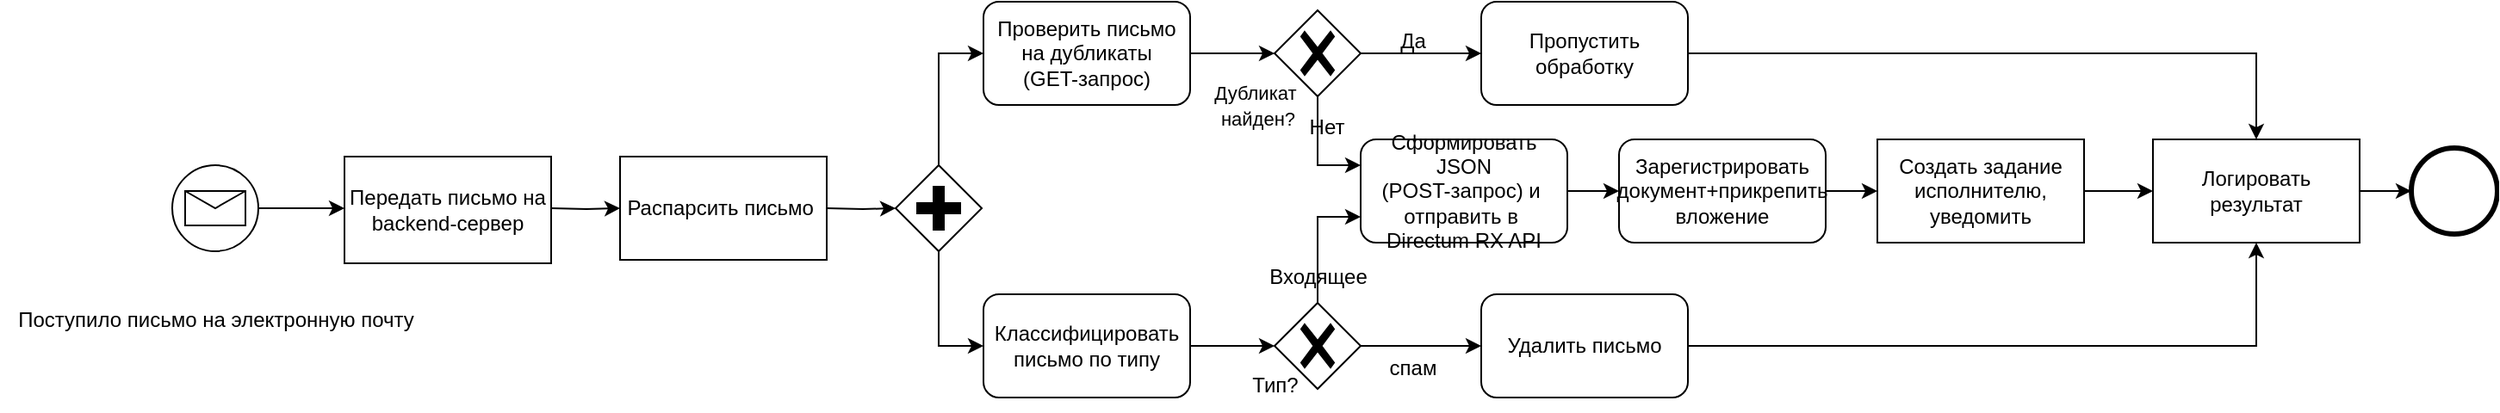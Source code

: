 <mxfile version="27.1.4">
  <diagram id="CBeHgDCRPvaqWZCi-Q7E" name="Страница — 1">
    <mxGraphModel dx="3080" dy="788" grid="1" gridSize="10" guides="1" tooltips="1" connect="1" arrows="1" fold="1" page="1" pageScale="1" pageWidth="1654" pageHeight="1169" math="0" shadow="0">
      <root>
        <mxCell id="0" />
        <mxCell id="1" parent="0" />
        <mxCell id="uPNVgdM4NZMy6NxIwCiw-46" style="edgeStyle=orthogonalEdgeStyle;rounded=0;orthogonalLoop=1;jettySize=auto;html=1;exitX=1;exitY=0.5;exitDx=0;exitDy=0;exitPerimeter=0;entryX=0;entryY=0.5;entryDx=0;entryDy=0;" edge="1" parent="1" source="uPNVgdM4NZMy6NxIwCiw-21">
          <mxGeometry relative="1" as="geometry">
            <mxPoint x="140" y="310" as="targetPoint" />
          </mxGeometry>
        </mxCell>
        <mxCell id="uPNVgdM4NZMy6NxIwCiw-21" value="" style="points=[[0.145,0.145,0],[0.5,0,0],[0.855,0.145,0],[1,0.5,0],[0.855,0.855,0],[0.5,1,0],[0.145,0.855,0],[0,0.5,0]];shape=mxgraph.bpmn.event;html=1;verticalLabelPosition=bottom;labelBackgroundColor=#ffffff;verticalAlign=top;align=center;perimeter=ellipsePerimeter;outlineConnect=0;outline=standard;symbol=message;flipV=0;aspect=fixed;" vertex="1" parent="1">
          <mxGeometry x="40" y="285" width="50" height="50" as="geometry" />
        </mxCell>
        <mxCell id="uPNVgdM4NZMy6NxIwCiw-22" value="&lt;span style=&quot;text-wrap-mode: wrap;&quot;&gt;Поступило письмо на электронную почту&lt;/span&gt;" style="text;html=1;align=center;verticalAlign=middle;resizable=0;points=[];autosize=1;strokeColor=none;fillColor=none;" vertex="1" parent="1">
          <mxGeometry x="-60" y="360" width="250" height="30" as="geometry" />
        </mxCell>
        <mxCell id="uPNVgdM4NZMy6NxIwCiw-53" value="" style="edgeStyle=orthogonalEdgeStyle;rounded=0;orthogonalLoop=1;jettySize=auto;html=1;" edge="1" parent="1" source="uPNVgdM4NZMy6NxIwCiw-24" target="uPNVgdM4NZMy6NxIwCiw-33">
          <mxGeometry relative="1" as="geometry" />
        </mxCell>
        <mxCell id="uPNVgdM4NZMy6NxIwCiw-24" value="Проверить письмо на дубликаты&lt;div&gt;(GET-запрос)&lt;/div&gt;" style="rounded=1;whiteSpace=wrap;html=1;" vertex="1" parent="1">
          <mxGeometry x="511" y="190" width="120" height="60" as="geometry" />
        </mxCell>
        <mxCell id="uPNVgdM4NZMy6NxIwCiw-47" style="edgeStyle=orthogonalEdgeStyle;rounded=0;orthogonalLoop=1;jettySize=auto;html=1;exitX=1;exitY=0.5;exitDx=0;exitDy=0;entryX=0;entryY=0.5;entryDx=0;entryDy=0;" edge="1" parent="1">
          <mxGeometry relative="1" as="geometry">
            <mxPoint x="260" y="310" as="sourcePoint" />
            <mxPoint x="300" y="310" as="targetPoint" />
          </mxGeometry>
        </mxCell>
        <mxCell id="uPNVgdM4NZMy6NxIwCiw-48" value="" style="edgeStyle=orthogonalEdgeStyle;rounded=0;orthogonalLoop=1;jettySize=auto;html=1;" edge="1" parent="1" target="uPNVgdM4NZMy6NxIwCiw-29">
          <mxGeometry relative="1" as="geometry">
            <mxPoint x="420" y="310" as="sourcePoint" />
          </mxGeometry>
        </mxCell>
        <mxCell id="uPNVgdM4NZMy6NxIwCiw-25" value="&lt;span style=&quot;font-size: 11px; background-color: rgb(255, 255, 255);&quot;&gt;Дубликат&amp;nbsp;&lt;/span&gt;&lt;div&gt;&lt;span style=&quot;font-size: 11px; background-color: rgb(255, 255, 255);&quot;&gt;найден?&lt;/span&gt;&lt;/div&gt;" style="text;html=1;align=center;verticalAlign=middle;resizable=0;points=[];autosize=1;strokeColor=none;fillColor=none;" vertex="1" parent="1">
          <mxGeometry x="635" y="230" width="70" height="40" as="geometry" />
        </mxCell>
        <mxCell id="uPNVgdM4NZMy6NxIwCiw-51" style="edgeStyle=orthogonalEdgeStyle;rounded=0;orthogonalLoop=1;jettySize=auto;html=1;exitX=0.5;exitY=0;exitDx=0;exitDy=0;exitPerimeter=0;entryX=0;entryY=0.5;entryDx=0;entryDy=0;" edge="1" parent="1" source="uPNVgdM4NZMy6NxIwCiw-29" target="uPNVgdM4NZMy6NxIwCiw-24">
          <mxGeometry relative="1" as="geometry" />
        </mxCell>
        <mxCell id="uPNVgdM4NZMy6NxIwCiw-52" style="edgeStyle=orthogonalEdgeStyle;rounded=0;orthogonalLoop=1;jettySize=auto;html=1;exitX=0.5;exitY=1;exitDx=0;exitDy=0;exitPerimeter=0;entryX=0;entryY=0.5;entryDx=0;entryDy=0;" edge="1" parent="1" source="uPNVgdM4NZMy6NxIwCiw-29" target="uPNVgdM4NZMy6NxIwCiw-32">
          <mxGeometry relative="1" as="geometry" />
        </mxCell>
        <mxCell id="uPNVgdM4NZMy6NxIwCiw-29" value="" style="points=[[0.25,0.25,0],[0.5,0,0],[0.75,0.25,0],[1,0.5,0],[0.75,0.75,0],[0.5,1,0],[0.25,0.75,0],[0,0.5,0]];shape=mxgraph.bpmn.gateway2;html=1;verticalLabelPosition=bottom;labelBackgroundColor=#ffffff;verticalAlign=top;align=center;perimeter=rhombusPerimeter;outlineConnect=0;outline=none;symbol=none;gwType=parallel;" vertex="1" parent="1">
          <mxGeometry x="460" y="285" width="50" height="50" as="geometry" />
        </mxCell>
        <mxCell id="uPNVgdM4NZMy6NxIwCiw-32" value="Классифицировать письмо по типу" style="rounded=1;whiteSpace=wrap;html=1;" vertex="1" parent="1">
          <mxGeometry x="511" y="360" width="120" height="60" as="geometry" />
        </mxCell>
        <mxCell id="uPNVgdM4NZMy6NxIwCiw-58" value="" style="edgeStyle=orthogonalEdgeStyle;rounded=0;orthogonalLoop=1;jettySize=auto;html=1;" edge="1" parent="1" source="uPNVgdM4NZMy6NxIwCiw-33" target="uPNVgdM4NZMy6NxIwCiw-57">
          <mxGeometry relative="1" as="geometry" />
        </mxCell>
        <mxCell id="uPNVgdM4NZMy6NxIwCiw-62" style="edgeStyle=orthogonalEdgeStyle;rounded=0;orthogonalLoop=1;jettySize=auto;html=1;exitX=0.5;exitY=1;exitDx=0;exitDy=0;exitPerimeter=0;entryX=0;entryY=0.25;entryDx=0;entryDy=0;" edge="1" parent="1" source="uPNVgdM4NZMy6NxIwCiw-33" target="uPNVgdM4NZMy6NxIwCiw-39">
          <mxGeometry relative="1" as="geometry" />
        </mxCell>
        <mxCell id="uPNVgdM4NZMy6NxIwCiw-33" value="" style="points=[[0.25,0.25,0],[0.5,0,0],[0.75,0.25,0],[1,0.5,0],[0.75,0.75,0],[0.5,1,0],[0.25,0.75,0],[0,0.5,0]];shape=mxgraph.bpmn.gateway2;html=1;verticalLabelPosition=bottom;labelBackgroundColor=#ffffff;verticalAlign=top;align=center;perimeter=rhombusPerimeter;outlineConnect=0;outline=none;symbol=none;gwType=exclusive;" vertex="1" parent="1">
          <mxGeometry x="680" y="195" width="50" height="50" as="geometry" />
        </mxCell>
        <mxCell id="uPNVgdM4NZMy6NxIwCiw-43" style="edgeStyle=orthogonalEdgeStyle;rounded=0;orthogonalLoop=1;jettySize=auto;html=1;exitX=1;exitY=0.5;exitDx=0;exitDy=0;exitPerimeter=0;entryX=0;entryY=0.5;entryDx=0;entryDy=0;" edge="1" parent="1" source="uPNVgdM4NZMy6NxIwCiw-34" target="uPNVgdM4NZMy6NxIwCiw-38">
          <mxGeometry relative="1" as="geometry" />
        </mxCell>
        <mxCell id="uPNVgdM4NZMy6NxIwCiw-61" style="edgeStyle=orthogonalEdgeStyle;rounded=0;orthogonalLoop=1;jettySize=auto;html=1;exitX=0.5;exitY=0;exitDx=0;exitDy=0;exitPerimeter=0;entryX=0;entryY=0.75;entryDx=0;entryDy=0;" edge="1" parent="1" source="uPNVgdM4NZMy6NxIwCiw-34" target="uPNVgdM4NZMy6NxIwCiw-39">
          <mxGeometry relative="1" as="geometry" />
        </mxCell>
        <mxCell id="uPNVgdM4NZMy6NxIwCiw-34" value="" style="points=[[0.25,0.25,0],[0.5,0,0],[0.75,0.25,0],[1,0.5,0],[0.75,0.75,0],[0.5,1,0],[0.25,0.75,0],[0,0.5,0]];shape=mxgraph.bpmn.gateway2;html=1;verticalLabelPosition=bottom;labelBackgroundColor=#ffffff;verticalAlign=top;align=center;perimeter=rhombusPerimeter;outlineConnect=0;outline=none;symbol=none;gwType=exclusive;" vertex="1" parent="1">
          <mxGeometry x="680" y="365" width="50" height="50" as="geometry" />
        </mxCell>
        <mxCell id="uPNVgdM4NZMy6NxIwCiw-38" value="Удалить письмо" style="rounded=1;whiteSpace=wrap;html=1;" vertex="1" parent="1">
          <mxGeometry x="800" y="360" width="120" height="60" as="geometry" />
        </mxCell>
        <mxCell id="uPNVgdM4NZMy6NxIwCiw-65" style="edgeStyle=orthogonalEdgeStyle;rounded=0;orthogonalLoop=1;jettySize=auto;html=1;exitX=1;exitY=0.5;exitDx=0;exitDy=0;entryX=0;entryY=0.5;entryDx=0;entryDy=0;" edge="1" parent="1" source="uPNVgdM4NZMy6NxIwCiw-39" target="uPNVgdM4NZMy6NxIwCiw-40">
          <mxGeometry relative="1" as="geometry" />
        </mxCell>
        <mxCell id="uPNVgdM4NZMy6NxIwCiw-39" value="&lt;span style=&quot;text-wrap-mode: nowrap;&quot;&gt;Сформировать JSON&lt;/span&gt;&lt;div&gt;&lt;span style=&quot;text-wrap-mode: nowrap;&quot;&gt;(POST-запрос) и&amp;nbsp;&lt;/span&gt;&lt;/div&gt;&lt;div&gt;&lt;span style=&quot;text-wrap-mode: nowrap;&quot;&gt;о&lt;/span&gt;&lt;span style=&quot;text-wrap-mode: nowrap; background-color: transparent; color: light-dark(rgb(0, 0, 0), rgb(255, 255, 255));&quot;&gt;тправить в&amp;nbsp;&lt;/span&gt;&lt;/div&gt;&lt;div&gt;&lt;span style=&quot;text-wrap-mode: nowrap; background-color: transparent; color: light-dark(rgb(0, 0, 0), rgb(255, 255, 255));&quot;&gt;Directum RX API&lt;/span&gt;&lt;/div&gt;" style="rounded=1;whiteSpace=wrap;html=1;" vertex="1" parent="1">
          <mxGeometry x="730" y="270" width="120" height="60" as="geometry" />
        </mxCell>
        <mxCell id="uPNVgdM4NZMy6NxIwCiw-40" value="Зарегистрировать документ+прикрепить вложение" style="rounded=1;whiteSpace=wrap;html=1;" vertex="1" parent="1">
          <mxGeometry x="880" y="270" width="120" height="60" as="geometry" />
        </mxCell>
        <mxCell id="uPNVgdM4NZMy6NxIwCiw-72" style="edgeStyle=orthogonalEdgeStyle;rounded=0;orthogonalLoop=1;jettySize=auto;html=1;exitX=1;exitY=0.5;exitDx=0;exitDy=0;exitPerimeter=0;" edge="1" parent="1" source="uPNVgdM4NZMy6NxIwCiw-41" target="uPNVgdM4NZMy6NxIwCiw-71">
          <mxGeometry relative="1" as="geometry" />
        </mxCell>
        <mxCell id="uPNVgdM4NZMy6NxIwCiw-41" value="Создать задание исполнителю, уведомить" style="points=[[0.25,0,0],[0.5,0,0],[0.75,0,0],[1,0.25,0],[1,0.5,0],[1,0.75,0],[0.75,1,0],[0.5,1,0],[0.25,1,0],[0,0.75,0],[0,0.5,0],[0,0.25,0]];shape=mxgraph.bpmn.task2;whiteSpace=wrap;rectStyle=rounded;size=10;html=1;container=1;expand=0;collapsible=0;taskMarker=send;" vertex="1" parent="1">
          <mxGeometry x="1030" y="270" width="120" height="60" as="geometry" />
        </mxCell>
        <mxCell id="uPNVgdM4NZMy6NxIwCiw-42" value="Тип?" style="text;html=1;align=center;verticalAlign=middle;resizable=0;points=[];autosize=1;strokeColor=none;fillColor=none;" vertex="1" parent="1">
          <mxGeometry x="655" y="398" width="50" height="30" as="geometry" />
        </mxCell>
        <mxCell id="uPNVgdM4NZMy6NxIwCiw-44" value="спам" style="text;html=1;align=center;verticalAlign=middle;resizable=0;points=[];autosize=1;strokeColor=none;fillColor=none;" vertex="1" parent="1">
          <mxGeometry x="735" y="388" width="50" height="30" as="geometry" />
        </mxCell>
        <mxCell id="uPNVgdM4NZMy6NxIwCiw-57" value="Пропустить обработку" style="rounded=1;whiteSpace=wrap;html=1;" vertex="1" parent="1">
          <mxGeometry x="800" y="190" width="120" height="60" as="geometry" />
        </mxCell>
        <mxCell id="uPNVgdM4NZMy6NxIwCiw-59" style="edgeStyle=orthogonalEdgeStyle;rounded=0;orthogonalLoop=1;jettySize=auto;html=1;exitX=1;exitY=0.5;exitDx=0;exitDy=0;entryX=0;entryY=0.5;entryDx=0;entryDy=0;entryPerimeter=0;" edge="1" parent="1" source="uPNVgdM4NZMy6NxIwCiw-32" target="uPNVgdM4NZMy6NxIwCiw-34">
          <mxGeometry relative="1" as="geometry" />
        </mxCell>
        <mxCell id="uPNVgdM4NZMy6NxIwCiw-60" value="Входящее" style="text;html=1;align=center;verticalAlign=middle;resizable=0;points=[];autosize=1;strokeColor=none;fillColor=none;" vertex="1" parent="1">
          <mxGeometry x="665" y="335" width="80" height="30" as="geometry" />
        </mxCell>
        <mxCell id="uPNVgdM4NZMy6NxIwCiw-63" value="Нет" style="text;html=1;align=center;verticalAlign=middle;resizable=0;points=[];autosize=1;strokeColor=none;fillColor=none;" vertex="1" parent="1">
          <mxGeometry x="690" y="248" width="40" height="30" as="geometry" />
        </mxCell>
        <mxCell id="uPNVgdM4NZMy6NxIwCiw-66" style="edgeStyle=orthogonalEdgeStyle;rounded=0;orthogonalLoop=1;jettySize=auto;html=1;exitX=1;exitY=0.5;exitDx=0;exitDy=0;entryX=0;entryY=0.5;entryDx=0;entryDy=0;entryPerimeter=0;" edge="1" parent="1" source="uPNVgdM4NZMy6NxIwCiw-40" target="uPNVgdM4NZMy6NxIwCiw-41">
          <mxGeometry relative="1" as="geometry" />
        </mxCell>
        <mxCell id="uPNVgdM4NZMy6NxIwCiw-67" value="Да" style="text;html=1;align=center;verticalAlign=middle;resizable=0;points=[];autosize=1;strokeColor=none;fillColor=none;" vertex="1" parent="1">
          <mxGeometry x="740" y="198" width="40" height="30" as="geometry" />
        </mxCell>
        <mxCell id="uPNVgdM4NZMy6NxIwCiw-68" value="Передать письмо на backend-сервер" style="points=[[0.25,0,0],[0.5,0,0],[0.75,0,0],[1,0.25,0],[1,0.5,0],[1,0.75,0],[0.75,1,0],[0.5,1,0],[0.25,1,0],[0,0.75,0],[0,0.5,0],[0,0.25,0]];shape=mxgraph.bpmn.task2;whiteSpace=wrap;rectStyle=rounded;size=10;html=1;container=1;expand=0;collapsible=0;taskMarker=script;" vertex="1" parent="1">
          <mxGeometry x="140" y="280" width="120" height="62" as="geometry" />
        </mxCell>
        <mxCell id="uPNVgdM4NZMy6NxIwCiw-69" value="Распарсить письмо&amp;nbsp;" style="points=[[0.25,0,0],[0.5,0,0],[0.75,0,0],[1,0.25,0],[1,0.5,0],[1,0.75,0],[0.75,1,0],[0.5,1,0],[0.25,1,0],[0,0.75,0],[0,0.5,0],[0,0.25,0]];shape=mxgraph.bpmn.task2;whiteSpace=wrap;rectStyle=rounded;size=10;html=1;container=1;expand=0;collapsible=0;taskMarker=service;" vertex="1" parent="1">
          <mxGeometry x="300" y="280" width="120" height="60" as="geometry" />
        </mxCell>
        <mxCell id="uPNVgdM4NZMy6NxIwCiw-75" style="edgeStyle=orthogonalEdgeStyle;rounded=0;orthogonalLoop=1;jettySize=auto;html=1;exitX=1;exitY=0.5;exitDx=0;exitDy=0;exitPerimeter=0;" edge="1" parent="1" source="uPNVgdM4NZMy6NxIwCiw-71">
          <mxGeometry relative="1" as="geometry">
            <mxPoint x="1340" y="300" as="targetPoint" />
          </mxGeometry>
        </mxCell>
        <mxCell id="uPNVgdM4NZMy6NxIwCiw-71" value="Логировать результат" style="points=[[0.25,0,0],[0.5,0,0],[0.75,0,0],[1,0.25,0],[1,0.5,0],[1,0.75,0],[0.75,1,0],[0.5,1,0],[0.25,1,0],[0,0.75,0],[0,0.5,0],[0,0.25,0]];shape=mxgraph.bpmn.task2;whiteSpace=wrap;rectStyle=rounded;size=10;html=1;container=1;expand=0;collapsible=0;taskMarker=service;" vertex="1" parent="1">
          <mxGeometry x="1190" y="270" width="120" height="60" as="geometry" />
        </mxCell>
        <mxCell id="uPNVgdM4NZMy6NxIwCiw-73" style="edgeStyle=orthogonalEdgeStyle;rounded=0;orthogonalLoop=1;jettySize=auto;html=1;exitX=1;exitY=0.5;exitDx=0;exitDy=0;entryX=0.5;entryY=0;entryDx=0;entryDy=0;entryPerimeter=0;" edge="1" parent="1" source="uPNVgdM4NZMy6NxIwCiw-57" target="uPNVgdM4NZMy6NxIwCiw-71">
          <mxGeometry relative="1" as="geometry" />
        </mxCell>
        <mxCell id="uPNVgdM4NZMy6NxIwCiw-74" style="edgeStyle=orthogonalEdgeStyle;rounded=0;orthogonalLoop=1;jettySize=auto;html=1;exitX=1;exitY=0.5;exitDx=0;exitDy=0;entryX=0.5;entryY=1;entryDx=0;entryDy=0;entryPerimeter=0;" edge="1" parent="1" source="uPNVgdM4NZMy6NxIwCiw-38" target="uPNVgdM4NZMy6NxIwCiw-71">
          <mxGeometry relative="1" as="geometry" />
        </mxCell>
        <mxCell id="uPNVgdM4NZMy6NxIwCiw-76" value="" style="points=[[0.145,0.145,0],[0.5,0,0],[0.855,0.145,0],[1,0.5,0],[0.855,0.855,0],[0.5,1,0],[0.145,0.855,0],[0,0.5,0]];shape=mxgraph.bpmn.event;html=1;verticalLabelPosition=bottom;labelBackgroundColor=#ffffff;verticalAlign=top;align=center;perimeter=ellipsePerimeter;outlineConnect=0;aspect=fixed;outline=end;symbol=terminate2;" vertex="1" parent="1">
          <mxGeometry x="1340" y="275" width="50" height="50" as="geometry" />
        </mxCell>
      </root>
    </mxGraphModel>
  </diagram>
</mxfile>
